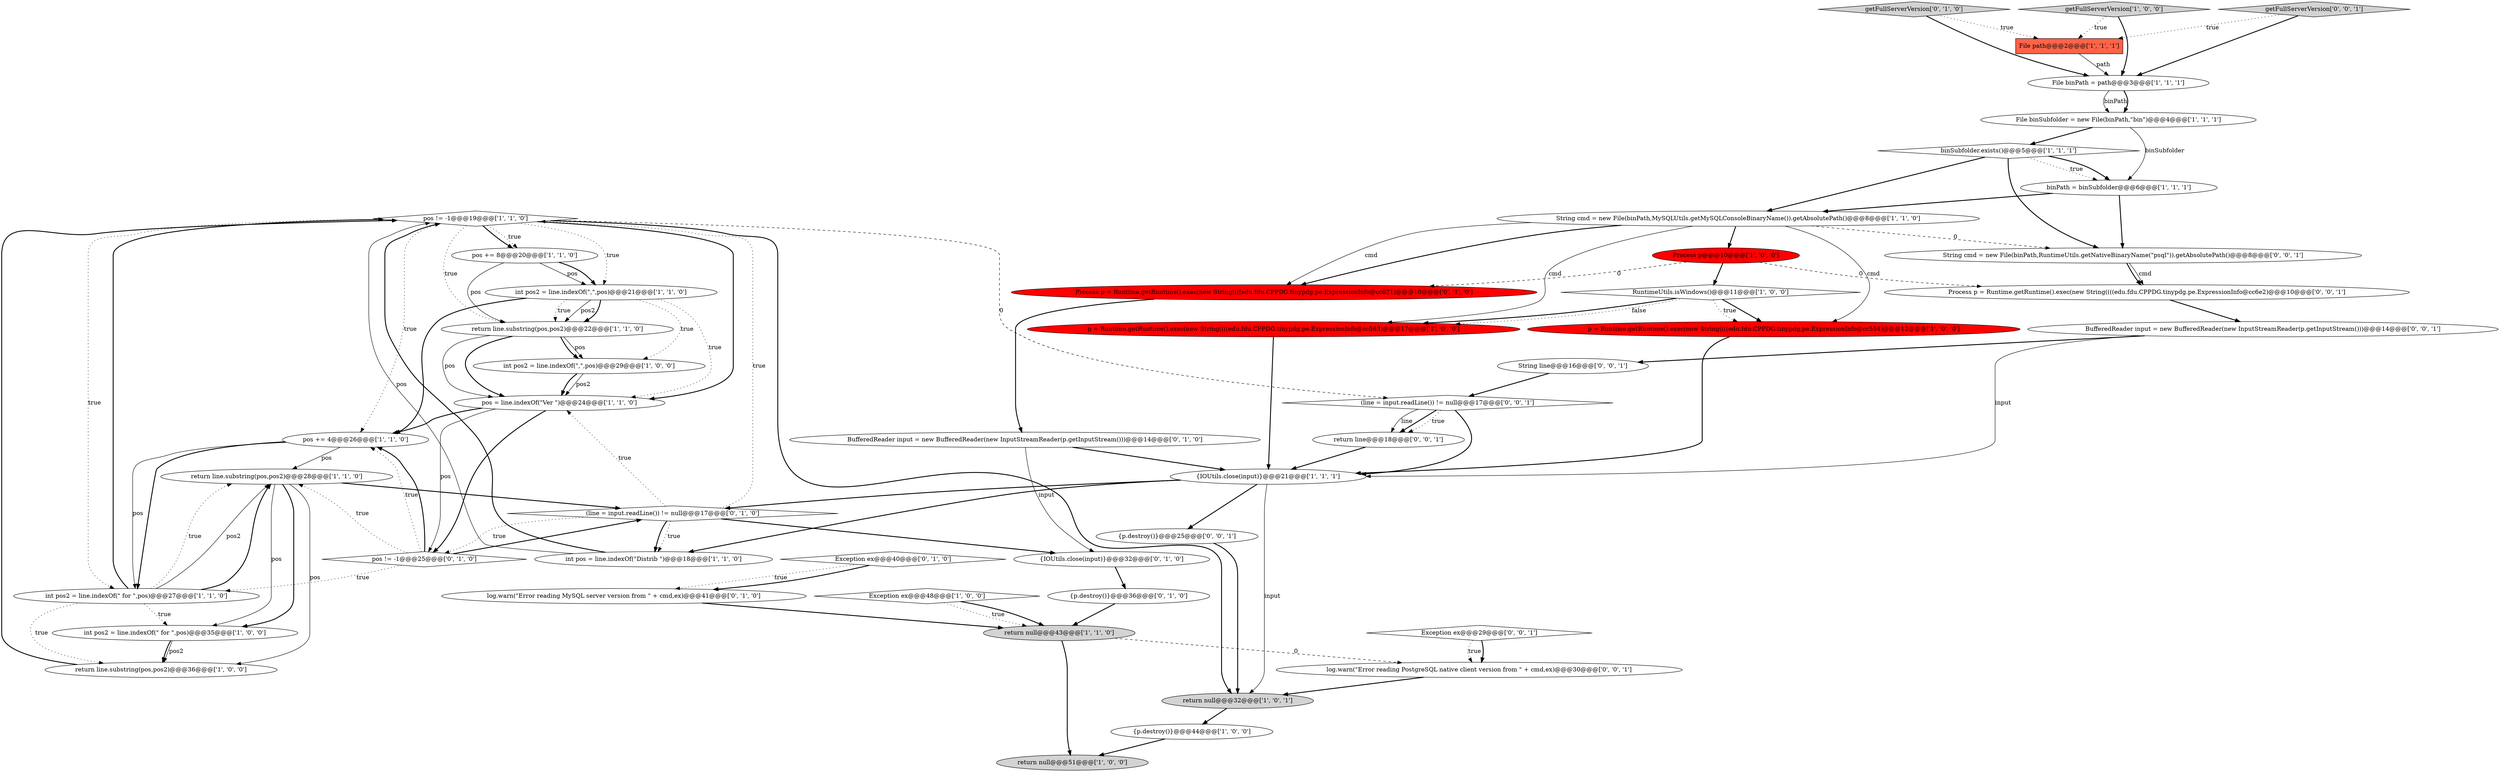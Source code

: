 digraph {
21 [style = filled, label = "pos != -1@@@19@@@['1', '1', '0']", fillcolor = white, shape = diamond image = "AAA0AAABBB1BBB"];
33 [style = filled, label = "BufferedReader input = new BufferedReader(new InputStreamReader(p.getInputStream()))@@@14@@@['0', '1', '0']", fillcolor = white, shape = ellipse image = "AAA0AAABBB2BBB"];
10 [style = filled, label = "int pos2 = line.indexOf(\" for \",pos)@@@35@@@['1', '0', '0']", fillcolor = white, shape = ellipse image = "AAA0AAABBB1BBB"];
26 [style = filled, label = "return line.substring(pos,pos2)@@@28@@@['1', '1', '0']", fillcolor = white, shape = ellipse image = "AAA0AAABBB1BBB"];
1 [style = filled, label = "int pos2 = line.indexOf(\",\",pos)@@@21@@@['1', '1', '0']", fillcolor = white, shape = ellipse image = "AAA0AAABBB1BBB"];
3 [style = filled, label = "int pos2 = line.indexOf(\",\",pos)@@@29@@@['1', '0', '0']", fillcolor = white, shape = ellipse image = "AAA0AAABBB1BBB"];
18 [style = filled, label = "Exception ex@@@48@@@['1', '0', '0']", fillcolor = white, shape = diamond image = "AAA0AAABBB1BBB"];
19 [style = filled, label = "Process p@@@10@@@['1', '0', '0']", fillcolor = red, shape = ellipse image = "AAA1AAABBB1BBB"];
8 [style = filled, label = "return null@@@43@@@['1', '1', '0']", fillcolor = lightgray, shape = ellipse image = "AAA0AAABBB1BBB"];
32 [style = filled, label = "Exception ex@@@40@@@['0', '1', '0']", fillcolor = white, shape = diamond image = "AAA0AAABBB2BBB"];
34 [style = filled, label = "getFullServerVersion['0', '1', '0']", fillcolor = lightgray, shape = diamond image = "AAA0AAABBB2BBB"];
43 [style = filled, label = "getFullServerVersion['0', '0', '1']", fillcolor = lightgray, shape = diamond image = "AAA0AAABBB3BBB"];
24 [style = filled, label = "int pos = line.indexOf(\"Distrib \")@@@18@@@['1', '1', '0']", fillcolor = white, shape = ellipse image = "AAA0AAABBB1BBB"];
15 [style = filled, label = "return line.substring(pos,pos2)@@@22@@@['1', '1', '0']", fillcolor = white, shape = ellipse image = "AAA0AAABBB1BBB"];
9 [style = filled, label = "int pos2 = line.indexOf(\" for \",pos)@@@27@@@['1', '1', '0']", fillcolor = white, shape = ellipse image = "AAA0AAABBB1BBB"];
0 [style = filled, label = "binSubfolder.exists()@@@5@@@['1', '1', '1']", fillcolor = white, shape = diamond image = "AAA0AAABBB1BBB"];
47 [style = filled, label = "String cmd = new File(binPath,RuntimeUtils.getNativeBinaryName(\"psql\")).getAbsolutePath()@@@8@@@['0', '0', '1']", fillcolor = white, shape = ellipse image = "AAA0AAABBB3BBB"];
4 [style = filled, label = "pos += 4@@@26@@@['1', '1', '0']", fillcolor = white, shape = ellipse image = "AAA0AAABBB1BBB"];
40 [style = filled, label = "String line@@@16@@@['0', '0', '1']", fillcolor = white, shape = ellipse image = "AAA0AAABBB3BBB"];
31 [style = filled, label = "(line = input.readLine()) != null@@@17@@@['0', '1', '0']", fillcolor = white, shape = diamond image = "AAA0AAABBB2BBB"];
44 [style = filled, label = "BufferedReader input = new BufferedReader(new InputStreamReader(p.getInputStream()))@@@14@@@['0', '0', '1']", fillcolor = white, shape = ellipse image = "AAA0AAABBB3BBB"];
14 [style = filled, label = "p = Runtime.getRuntime().exec(new String((((edu.fdu.CPPDG.tinypdg.pe.ExpressionInfo@cc554)@@@12@@@['1', '0', '0']", fillcolor = red, shape = ellipse image = "AAA1AAABBB1BBB"];
39 [style = filled, label = "Process p = Runtime.getRuntime().exec(new String((((edu.fdu.CPPDG.tinypdg.pe.ExpressionInfo@cc6e2)@@@10@@@['0', '0', '1']", fillcolor = white, shape = ellipse image = "AAA0AAABBB3BBB"];
36 [style = filled, label = "log.warn(\"Error reading MySQL server version from \" + cmd,ex)@@@41@@@['0', '1', '0']", fillcolor = white, shape = ellipse image = "AAA0AAABBB2BBB"];
12 [style = filled, label = "String cmd = new File(binPath,MySQLUtils.getMySQLConsoleBinaryName()).getAbsolutePath()@@@8@@@['1', '1', '0']", fillcolor = white, shape = ellipse image = "AAA0AAABBB1BBB"];
16 [style = filled, label = "pos = line.indexOf(\"Ver \")@@@24@@@['1', '1', '0']", fillcolor = white, shape = ellipse image = "AAA0AAABBB1BBB"];
23 [style = filled, label = "RuntimeUtils.isWindows()@@@11@@@['1', '0', '0']", fillcolor = white, shape = diamond image = "AAA0AAABBB1BBB"];
13 [style = filled, label = "getFullServerVersion['1', '0', '0']", fillcolor = lightgray, shape = diamond image = "AAA0AAABBB1BBB"];
45 [style = filled, label = "Exception ex@@@29@@@['0', '0', '1']", fillcolor = white, shape = diamond image = "AAA0AAABBB3BBB"];
27 [style = filled, label = "{p.destroy()}@@@44@@@['1', '0', '0']", fillcolor = white, shape = ellipse image = "AAA0AAABBB1BBB"];
28 [style = filled, label = "pos += 8@@@20@@@['1', '1', '0']", fillcolor = white, shape = ellipse image = "AAA0AAABBB1BBB"];
6 [style = filled, label = "p = Runtime.getRuntime().exec(new String((((edu.fdu.CPPDG.tinypdg.pe.ExpressionInfo@cc563)@@@17@@@['1', '0', '0']", fillcolor = red, shape = ellipse image = "AAA1AAABBB1BBB"];
37 [style = filled, label = "{p.destroy()}@@@36@@@['0', '1', '0']", fillcolor = white, shape = ellipse image = "AAA0AAABBB2BBB"];
38 [style = filled, label = "{p.destroy()}@@@25@@@['0', '0', '1']", fillcolor = white, shape = ellipse image = "AAA0AAABBB3BBB"];
20 [style = filled, label = "{IOUtils.close(input)}@@@21@@@['1', '1', '1']", fillcolor = white, shape = ellipse image = "AAA0AAABBB1BBB"];
7 [style = filled, label = "File path@@@2@@@['1', '1', '1']", fillcolor = tomato, shape = box image = "AAA0AAABBB1BBB"];
5 [style = filled, label = "File binSubfolder = new File(binPath,\"bin\")@@@4@@@['1', '1', '1']", fillcolor = white, shape = ellipse image = "AAA0AAABBB1BBB"];
29 [style = filled, label = "{IOUtils.close(input)}@@@32@@@['0', '1', '0']", fillcolor = white, shape = ellipse image = "AAA0AAABBB2BBB"];
30 [style = filled, label = "Process p = Runtime.getRuntime().exec(new String((((edu.fdu.CPPDG.tinypdg.pe.ExpressionInfo@cc621)@@@10@@@['0', '1', '0']", fillcolor = red, shape = ellipse image = "AAA1AAABBB2BBB"];
17 [style = filled, label = "return line.substring(pos,pos2)@@@36@@@['1', '0', '0']", fillcolor = white, shape = ellipse image = "AAA0AAABBB1BBB"];
2 [style = filled, label = "return null@@@51@@@['1', '0', '0']", fillcolor = lightgray, shape = ellipse image = "AAA0AAABBB1BBB"];
42 [style = filled, label = "(line = input.readLine()) != null@@@17@@@['0', '0', '1']", fillcolor = white, shape = diamond image = "AAA0AAABBB3BBB"];
41 [style = filled, label = "return line@@@18@@@['0', '0', '1']", fillcolor = white, shape = ellipse image = "AAA0AAABBB3BBB"];
46 [style = filled, label = "log.warn(\"Error reading PostgreSQL native client version from \" + cmd,ex)@@@30@@@['0', '0', '1']", fillcolor = white, shape = ellipse image = "AAA0AAABBB3BBB"];
25 [style = filled, label = "return null@@@32@@@['1', '0', '1']", fillcolor = lightgray, shape = ellipse image = "AAA0AAABBB1BBB"];
11 [style = filled, label = "File binPath = path@@@3@@@['1', '1', '1']", fillcolor = white, shape = ellipse image = "AAA0AAABBB1BBB"];
22 [style = filled, label = "binPath = binSubfolder@@@6@@@['1', '1', '1']", fillcolor = white, shape = ellipse image = "AAA0AAABBB1BBB"];
35 [style = filled, label = "pos != -1@@@25@@@['0', '1', '0']", fillcolor = white, shape = diamond image = "AAA0AAABBB2BBB"];
42->41 [style = bold, label=""];
12->14 [style = solid, label="cmd"];
46->25 [style = bold, label=""];
21->15 [style = dotted, label="true"];
26->10 [style = bold, label=""];
35->26 [style = dotted, label="true"];
10->17 [style = bold, label=""];
3->16 [style = bold, label=""];
41->20 [style = bold, label=""];
21->28 [style = bold, label=""];
1->3 [style = dotted, label="true"];
9->26 [style = bold, label=""];
16->35 [style = solid, label="pos"];
31->21 [style = dotted, label="true"];
19->30 [style = dashed, label="0"];
5->0 [style = bold, label=""];
24->21 [style = bold, label=""];
22->47 [style = bold, label=""];
9->21 [style = bold, label=""];
21->16 [style = bold, label=""];
12->6 [style = solid, label="cmd"];
17->21 [style = bold, label=""];
27->2 [style = bold, label=""];
14->20 [style = bold, label=""];
15->16 [style = solid, label="pos"];
35->31 [style = bold, label=""];
1->4 [style = bold, label=""];
9->26 [style = dotted, label="true"];
31->29 [style = bold, label=""];
15->3 [style = solid, label="pos"];
20->31 [style = bold, label=""];
18->8 [style = dotted, label="true"];
13->7 [style = dotted, label="true"];
47->39 [style = bold, label=""];
20->38 [style = bold, label=""];
21->25 [style = bold, label=""];
32->36 [style = dotted, label="true"];
34->7 [style = dotted, label="true"];
8->46 [style = dashed, label="0"];
13->11 [style = bold, label=""];
21->28 [style = dotted, label="true"];
33->29 [style = solid, label="input"];
43->11 [style = bold, label=""];
23->14 [style = bold, label=""];
25->27 [style = bold, label=""];
23->14 [style = dotted, label="true"];
21->9 [style = dotted, label="true"];
1->15 [style = dotted, label="true"];
12->47 [style = dashed, label="0"];
12->30 [style = solid, label="cmd"];
38->25 [style = bold, label=""];
32->36 [style = bold, label=""];
45->46 [style = bold, label=""];
9->10 [style = dotted, label="true"];
5->22 [style = solid, label="binSubfolder"];
4->9 [style = bold, label=""];
28->15 [style = solid, label="pos"];
10->17 [style = solid, label="pos2"];
4->9 [style = solid, label="pos"];
11->5 [style = solid, label="binPath"];
30->33 [style = bold, label=""];
47->39 [style = solid, label="cmd"];
31->35 [style = dotted, label="true"];
45->46 [style = dotted, label="true"];
31->24 [style = bold, label=""];
0->12 [style = bold, label=""];
29->37 [style = bold, label=""];
24->21 [style = solid, label="pos"];
15->3 [style = bold, label=""];
21->42 [style = dashed, label="0"];
42->41 [style = dotted, label="true"];
6->20 [style = bold, label=""];
11->5 [style = bold, label=""];
26->31 [style = bold, label=""];
8->2 [style = bold, label=""];
19->39 [style = dashed, label="0"];
23->6 [style = bold, label=""];
36->8 [style = bold, label=""];
1->16 [style = dotted, label="true"];
18->8 [style = bold, label=""];
1->15 [style = solid, label="pos2"];
16->4 [style = bold, label=""];
37->8 [style = bold, label=""];
28->1 [style = solid, label="pos"];
35->4 [style = dotted, label="true"];
26->17 [style = solid, label="pos"];
33->20 [style = bold, label=""];
39->44 [style = bold, label=""];
21->1 [style = dotted, label="true"];
1->15 [style = bold, label=""];
9->17 [style = dotted, label="true"];
42->20 [style = bold, label=""];
44->40 [style = bold, label=""];
35->9 [style = dotted, label="true"];
12->30 [style = bold, label=""];
28->1 [style = bold, label=""];
31->16 [style = dotted, label="true"];
3->16 [style = solid, label="pos2"];
20->25 [style = solid, label="input"];
15->16 [style = bold, label=""];
21->4 [style = dotted, label="true"];
35->4 [style = bold, label=""];
42->41 [style = solid, label="line"];
34->11 [style = bold, label=""];
0->22 [style = dotted, label="true"];
9->26 [style = solid, label="pos2"];
4->26 [style = solid, label="pos"];
26->10 [style = solid, label="pos"];
0->47 [style = bold, label=""];
23->6 [style = dotted, label="false"];
7->11 [style = solid, label="path"];
22->12 [style = bold, label=""];
19->23 [style = bold, label=""];
0->22 [style = bold, label=""];
43->7 [style = dotted, label="true"];
31->24 [style = dotted, label="true"];
16->35 [style = bold, label=""];
44->20 [style = solid, label="input"];
12->19 [style = bold, label=""];
20->24 [style = bold, label=""];
40->42 [style = bold, label=""];
}
